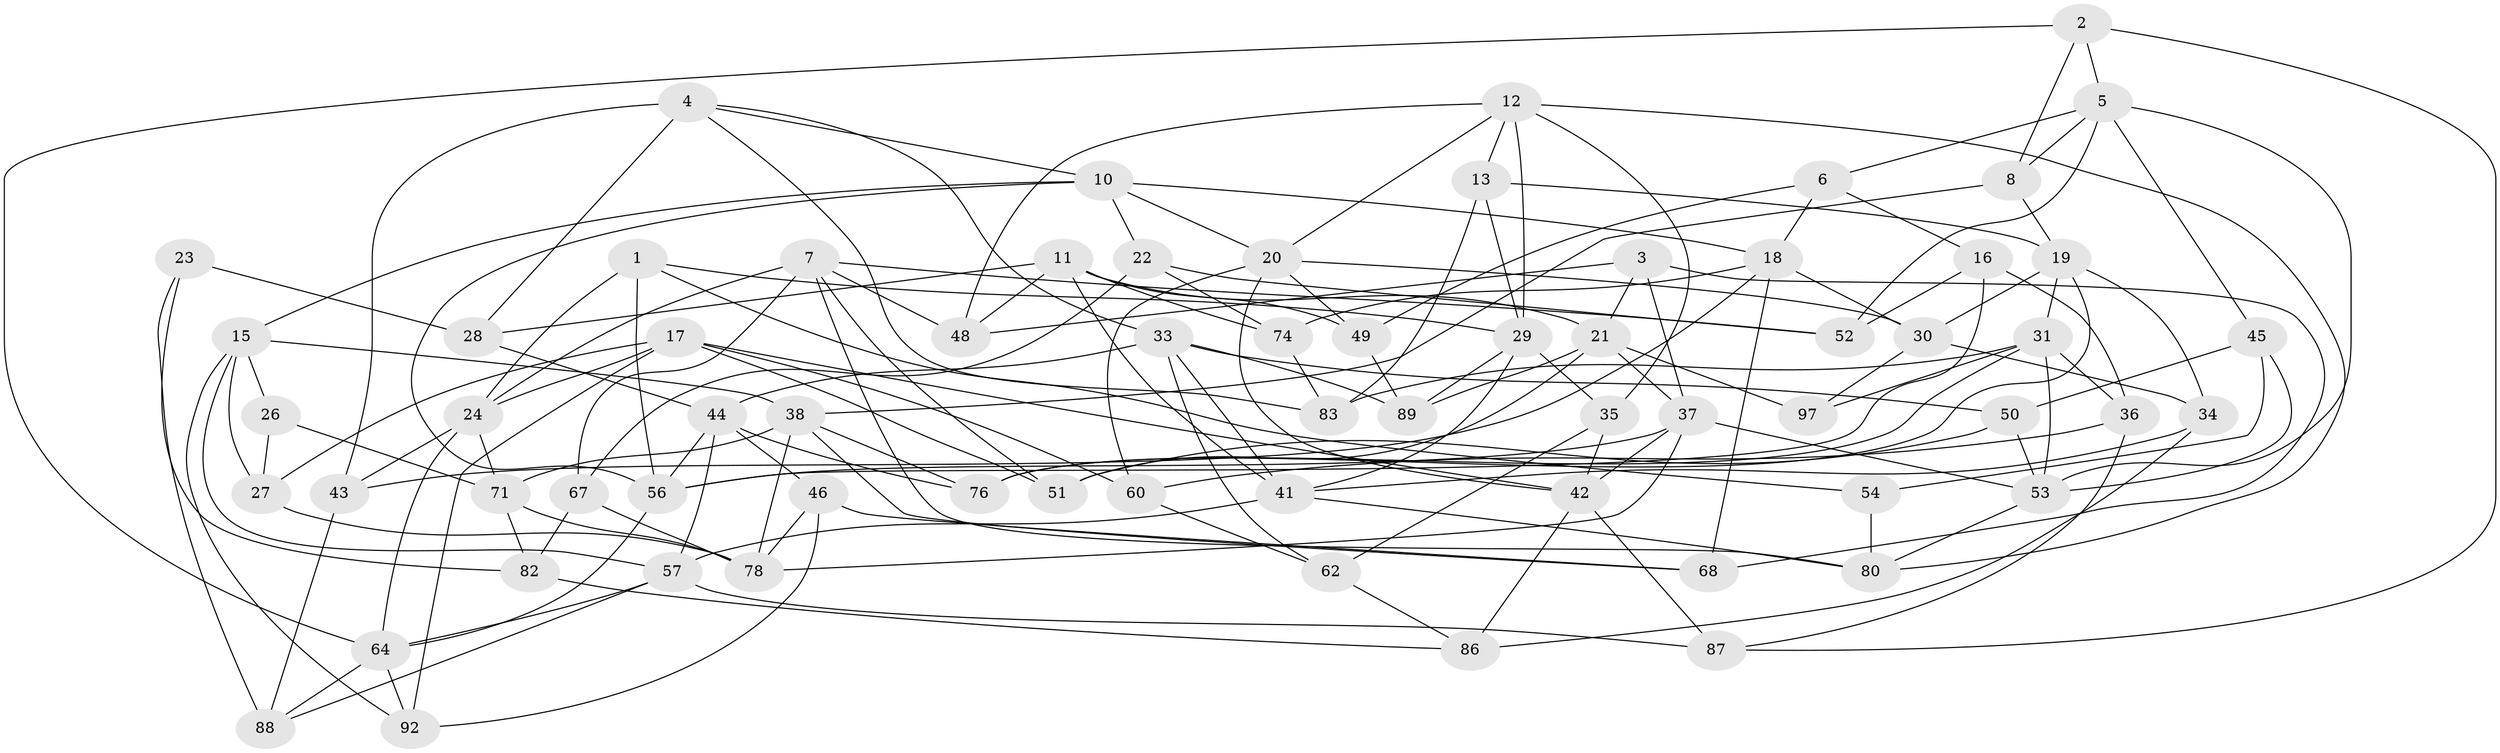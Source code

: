 // Generated by graph-tools (version 1.1) at 2025/52/02/27/25 19:52:32]
// undirected, 67 vertices, 159 edges
graph export_dot {
graph [start="1"]
  node [color=gray90,style=filled];
  1;
  2;
  3;
  4 [super="+14"];
  5 [super="+40"];
  6;
  7 [super="+9"];
  8;
  10 [super="+25"];
  11 [super="+93"];
  12 [super="+94"];
  13;
  15 [super="+58"];
  16;
  17 [super="+65"];
  18 [super="+70"];
  19 [super="+39"];
  20 [super="+32"];
  21 [super="+66"];
  22;
  23;
  24 [super="+91"];
  26;
  27;
  28 [super="+90"];
  29 [super="+69"];
  30 [super="+47"];
  31 [super="+77"];
  33 [super="+75"];
  34;
  35;
  36;
  37 [super="+55"];
  38 [super="+79"];
  41 [super="+59"];
  42 [super="+72"];
  43;
  44 [super="+85"];
  45;
  46;
  48;
  49;
  50;
  51;
  52;
  53 [super="+81"];
  54;
  56 [super="+61"];
  57 [super="+63"];
  60;
  62;
  64 [super="+96"];
  67;
  68;
  71 [super="+73"];
  74;
  76;
  78 [super="+84"];
  80 [super="+95"];
  82;
  83;
  86;
  87;
  88;
  89;
  92;
  97;
  1 -- 54;
  1 -- 24;
  1 -- 29;
  1 -- 56;
  2 -- 87;
  2 -- 8;
  2 -- 64;
  2 -- 5;
  3 -- 68;
  3 -- 48;
  3 -- 21;
  3 -- 37;
  4 -- 43;
  4 -- 28 [weight=2];
  4 -- 10;
  4 -- 83;
  4 -- 33;
  5 -- 6;
  5 -- 45;
  5 -- 52;
  5 -- 8;
  5 -- 53;
  6 -- 18;
  6 -- 16;
  6 -- 49;
  7 -- 51;
  7 -- 67;
  7 -- 80;
  7 -- 48;
  7 -- 24;
  7 -- 52;
  8 -- 38;
  8 -- 19;
  10 -- 22;
  10 -- 15;
  10 -- 56;
  10 -- 18;
  10 -- 20;
  11 -- 41;
  11 -- 49;
  11 -- 48;
  11 -- 74;
  11 -- 28;
  11 -- 21;
  12 -- 48;
  12 -- 20;
  12 -- 80;
  12 -- 29;
  12 -- 35;
  12 -- 13;
  13 -- 83;
  13 -- 19;
  13 -- 29;
  15 -- 92;
  15 -- 57;
  15 -- 26;
  15 -- 27;
  15 -- 38;
  16 -- 36;
  16 -- 56;
  16 -- 52;
  17 -- 60;
  17 -- 51;
  17 -- 42;
  17 -- 27;
  17 -- 92;
  17 -- 24;
  18 -- 30;
  18 -- 43;
  18 -- 68;
  18 -- 74;
  19 -- 31;
  19 -- 30;
  19 -- 34;
  19 -- 76;
  20 -- 42;
  20 -- 60;
  20 -- 30;
  20 -- 49;
  21 -- 51;
  21 -- 97;
  21 -- 89;
  21 -- 37;
  22 -- 67;
  22 -- 52;
  22 -- 74;
  23 -- 82;
  23 -- 88;
  23 -- 28 [weight=2];
  24 -- 43;
  24 -- 71;
  24 -- 64;
  26 -- 27;
  26 -- 71 [weight=2];
  27 -- 78;
  28 -- 44;
  29 -- 89;
  29 -- 35;
  29 -- 41;
  30 -- 97 [weight=2];
  30 -- 34;
  31 -- 36;
  31 -- 76;
  31 -- 97;
  31 -- 83;
  31 -- 53;
  33 -- 62;
  33 -- 89;
  33 -- 50;
  33 -- 44;
  33 -- 41;
  34 -- 86;
  34 -- 41;
  35 -- 42;
  35 -- 62;
  36 -- 87;
  36 -- 60;
  37 -- 78;
  37 -- 53;
  37 -- 56;
  37 -- 42;
  38 -- 76;
  38 -- 68;
  38 -- 71;
  38 -- 78;
  41 -- 80;
  41 -- 57;
  42 -- 86;
  42 -- 87;
  43 -- 88;
  44 -- 76;
  44 -- 57;
  44 -- 56;
  44 -- 46;
  45 -- 54;
  45 -- 50;
  45 -- 53;
  46 -- 92;
  46 -- 68;
  46 -- 78;
  49 -- 89;
  50 -- 51;
  50 -- 53;
  53 -- 80;
  54 -- 80 [weight=2];
  56 -- 64;
  57 -- 87;
  57 -- 88;
  57 -- 64;
  60 -- 62;
  62 -- 86;
  64 -- 92;
  64 -- 88;
  67 -- 82;
  67 -- 78;
  71 -- 82;
  71 -- 78;
  74 -- 83;
  82 -- 86;
}
